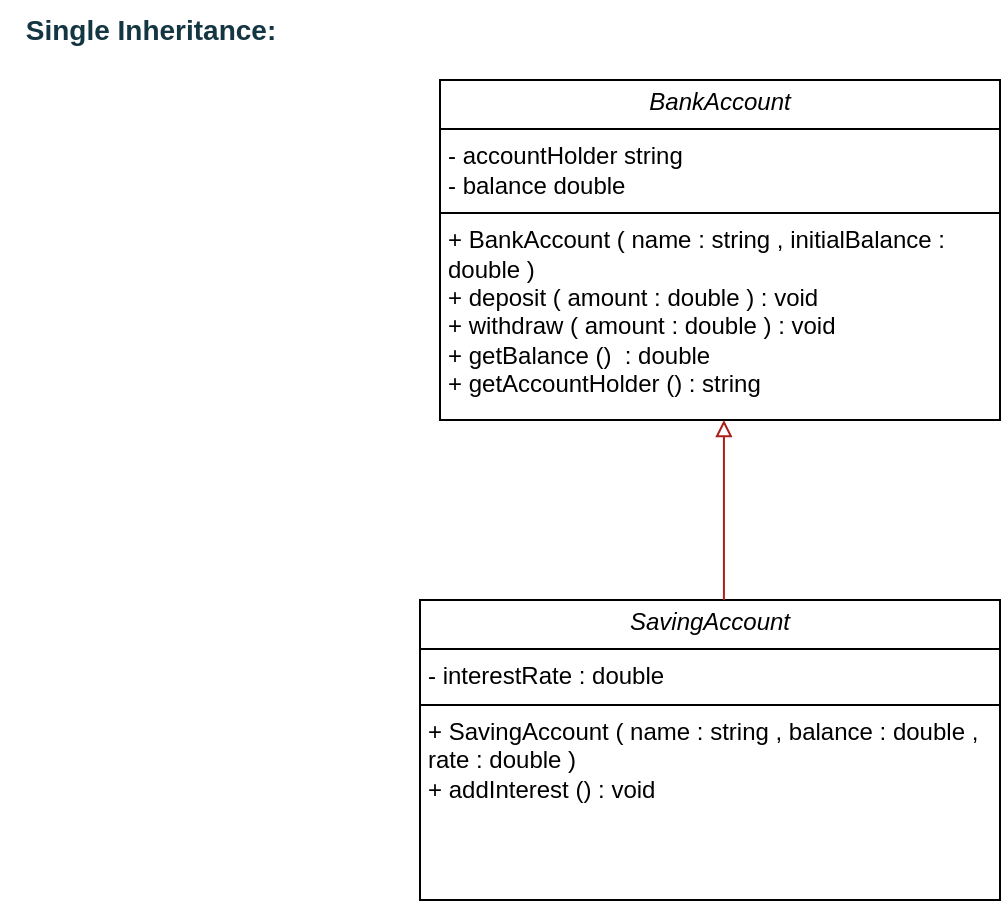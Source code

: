 <mxfile version="27.0.6" pages="9">
  <diagram id="KjkHirbFIEDPTgnKj8j9" name="Page-1">
    <mxGraphModel dx="1941" dy="507" grid="1" gridSize="10" guides="1" tooltips="1" connect="1" arrows="1" fold="1" page="1" pageScale="1" pageWidth="850" pageHeight="1100" math="0" shadow="0">
      <root>
        <mxCell id="0" />
        <mxCell id="1" parent="0" />
        <mxCell id="YxfRR7jcEoTDqvCfrqQR-1" value="&lt;p style=&quot;margin:0px;margin-top:4px;text-align:center;&quot;&gt;&lt;i&gt;BankAccount&lt;/i&gt;&lt;/p&gt;&lt;hr size=&quot;1&quot; style=&quot;border-style:solid;&quot;&gt;&lt;p style=&quot;margin:0px;margin-left:4px;&quot;&gt;- accountHolder string&lt;br&gt;- balance double&lt;/p&gt;&lt;hr size=&quot;1&quot; style=&quot;border-style:solid;&quot;&gt;&lt;p style=&quot;margin:0px;margin-left:4px;&quot;&gt;+ BankAccount ( name : string , initialBalance : double )&lt;br&gt;+ deposit ( amount : double ) : void&lt;/p&gt;&lt;p style=&quot;margin:0px;margin-left:4px;&quot;&gt;+ withdraw ( amount : double ) : void&lt;/p&gt;&lt;p style=&quot;margin:0px;margin-left:4px;&quot;&gt;+ getBalance ()&amp;nbsp; : double&lt;/p&gt;&lt;p style=&quot;margin:0px;margin-left:4px;&quot;&gt;+ getAccountHolder () : string&lt;/p&gt;" style="verticalAlign=top;align=left;overflow=fill;html=1;whiteSpace=wrap;labelBackgroundColor=none;" parent="1" vertex="1">
          <mxGeometry x="50" y="90" width="280" height="170" as="geometry" />
        </mxCell>
        <mxCell id="YxfRR7jcEoTDqvCfrqQR-2" value="&lt;p style=&quot;margin:0px;margin-top:4px;text-align:center;&quot;&gt;&lt;i&gt;SavingAccount&lt;/i&gt;&lt;/p&gt;&lt;hr size=&quot;1&quot; style=&quot;border-style:solid;&quot;&gt;&lt;p style=&quot;margin:0px;margin-left:4px;&quot;&gt;- interestRate : double&lt;br&gt;&lt;/p&gt;&lt;hr size=&quot;1&quot; style=&quot;border-style:solid;&quot;&gt;&lt;p style=&quot;margin:0px;margin-left:4px;&quot;&gt;+ SavingAccount ( name : string , balance : double , rate : double )&lt;br&gt;+ addInterest () : void&lt;/p&gt;" style="verticalAlign=top;align=left;overflow=fill;html=1;whiteSpace=wrap;labelBackgroundColor=none;" parent="1" vertex="1">
          <mxGeometry x="40" y="350" width="290" height="150" as="geometry" />
        </mxCell>
        <mxCell id="YxfRR7jcEoTDqvCfrqQR-3" value="" style="endArrow=block;html=1;rounded=0;strokeColor=#A8201A;fontColor=default;fillColor=#FAE5C7;exitX=0.524;exitY=0;exitDx=0;exitDy=0;endFill=0;labelBackgroundColor=none;exitPerimeter=0;entryX=0.507;entryY=1;entryDx=0;entryDy=0;entryPerimeter=0;" parent="1" source="YxfRR7jcEoTDqvCfrqQR-2" target="YxfRR7jcEoTDqvCfrqQR-1" edge="1">
          <mxGeometry width="50" height="50" relative="1" as="geometry">
            <mxPoint x="380" y="290" as="sourcePoint" />
            <mxPoint x="200" y="270" as="targetPoint" />
          </mxGeometry>
        </mxCell>
        <mxCell id="tOZE4csYvEOCUS8Jt2rD-1" value="&lt;b&gt;&lt;font style=&quot;font-size: 14px;&quot;&gt;Single Inheritance:&lt;/font&gt;&lt;/b&gt;" style="text;html=1;align=center;verticalAlign=middle;resizable=0;points=[];autosize=1;strokeColor=none;fillColor=none;fontColor=#143642;" parent="1" vertex="1">
          <mxGeometry x="-170" y="50" width="150" height="30" as="geometry" />
        </mxCell>
      </root>
    </mxGraphModel>
  </diagram>
  <diagram name="Page-2" id="kKaelRJLcwmT8o-Ev4Q6">
    <mxGraphModel dx="1091" dy="507" grid="1" gridSize="10" guides="1" tooltips="1" connect="1" arrows="1" fold="1" page="1" pageScale="1" pageWidth="850" pageHeight="1100" math="0" shadow="0">
      <root>
        <mxCell id="0" />
        <mxCell id="1" parent="0" />
        <mxCell id="cnUWh9tBgnbFoNgY1ylO-4" value="SmartPhone" style="swimlane;whiteSpace=wrap;html=1;" parent="1" vertex="1">
          <mxGeometry x="330" y="270" width="200" height="90" as="geometry">
            <mxRectangle x="330" y="270" width="110" height="30" as="alternateBounds" />
          </mxGeometry>
        </mxCell>
        <mxCell id="cnUWh9tBgnbFoNgY1ylO-5" value="+makeCall (): void&lt;div&gt;+sendText (): void&lt;/div&gt;" style="text;html=1;align=left;verticalAlign=middle;resizable=0;points=[];autosize=1;strokeColor=none;fillColor=none;" parent="cnUWh9tBgnbFoNgY1ylO-4" vertex="1">
          <mxGeometry x="10" y="30" width="120" height="40" as="geometry" />
        </mxCell>
        <mxCell id="cnUWh9tBgnbFoNgY1ylO-6" value="Camera" style="swimlane;whiteSpace=wrap;html=1;" parent="1" vertex="1">
          <mxGeometry x="80" y="70" width="200" height="100" as="geometry" />
        </mxCell>
        <mxCell id="cnUWh9tBgnbFoNgY1ylO-7" value="+ capturePhoto (): void&lt;div&gt;+recordVideo (): void&lt;/div&gt;" style="text;html=1;align=left;verticalAlign=middle;resizable=0;points=[];autosize=1;strokeColor=none;fillColor=none;" parent="cnUWh9tBgnbFoNgY1ylO-6" vertex="1">
          <mxGeometry x="10" y="30" width="150" height="40" as="geometry" />
        </mxCell>
        <mxCell id="cnUWh9tBgnbFoNgY1ylO-8" value="MusicPlayer" style="swimlane;whiteSpace=wrap;html=1;" parent="1" vertex="1">
          <mxGeometry x="560" y="70" width="200" height="100" as="geometry" />
        </mxCell>
        <mxCell id="cnUWh9tBgnbFoNgY1ylO-9" value="&lt;div style=&quot;&quot;&gt;&lt;span style=&quot;background-color: transparent; color: light-dark(rgb(0, 0, 0), rgb(255, 255, 255));&quot;&gt;+playMusic (): void&lt;/span&gt;&lt;/div&gt;&lt;div&gt;+pauseMusic (): void&lt;/div&gt;" style="text;html=1;align=left;verticalAlign=middle;resizable=0;points=[];autosize=1;strokeColor=none;fillColor=none;" parent="cnUWh9tBgnbFoNgY1ylO-8" vertex="1">
          <mxGeometry x="15" y="30" width="130" height="40" as="geometry" />
        </mxCell>
        <mxCell id="cnUWh9tBgnbFoNgY1ylO-10" value="" style="endArrow=none;html=1;rounded=0;exitX=0.5;exitY=0;exitDx=0;exitDy=0;" parent="1" source="cnUWh9tBgnbFoNgY1ylO-4" edge="1">
          <mxGeometry width="50" height="50" relative="1" as="geometry">
            <mxPoint x="400" y="270" as="sourcePoint" />
            <mxPoint x="430" y="210" as="targetPoint" />
            <Array as="points">
              <mxPoint x="430" y="240" />
            </Array>
          </mxGeometry>
        </mxCell>
        <mxCell id="cnUWh9tBgnbFoNgY1ylO-11" value="" style="endArrow=block;html=1;rounded=0;endFill=0;" parent="1" edge="1">
          <mxGeometry width="50" height="50" relative="1" as="geometry">
            <mxPoint x="430" y="210" as="sourcePoint" />
            <mxPoint x="170" y="170" as="targetPoint" />
            <Array as="points">
              <mxPoint x="170" y="210" />
            </Array>
          </mxGeometry>
        </mxCell>
        <mxCell id="cnUWh9tBgnbFoNgY1ylO-12" value="" style="endArrow=block;html=1;rounded=0;endFill=0;" parent="1" edge="1">
          <mxGeometry width="50" height="50" relative="1" as="geometry">
            <mxPoint x="430" y="210" as="sourcePoint" />
            <mxPoint x="690" y="170" as="targetPoint" />
            <Array as="points">
              <mxPoint x="690" y="210" />
            </Array>
          </mxGeometry>
        </mxCell>
        <mxCell id="zunLCf3GKA6WYhY1S1Wb-1" value="&lt;b&gt;&lt;font style=&quot;font-size: 14px;&quot;&gt;Multiple Inheritance:&lt;/font&gt;&lt;/b&gt;" style="text;html=1;align=center;verticalAlign=middle;resizable=0;points=[];autosize=1;strokeColor=none;fillColor=none;fontColor=#143642;" parent="1" vertex="1">
          <mxGeometry x="300" y="8" width="160" height="30" as="geometry" />
        </mxCell>
      </root>
    </mxGraphModel>
  </diagram>
  <diagram id="6KG-jnkr9id4psRK1VR2" name="Page-3">
    <mxGraphModel dx="1941" dy="507" grid="1" gridSize="10" guides="1" tooltips="1" connect="1" arrows="1" fold="1" page="1" pageScale="1" pageWidth="850" pageHeight="1100" math="0" shadow="0">
      <root>
        <mxCell id="0" />
        <mxCell id="1" parent="0" />
        <mxCell id="ZsiHXn_Cfc5apSq85Bcy-1" value="Vechile" style="swimlane;whiteSpace=wrap;html=1;" parent="1" vertex="1">
          <mxGeometry x="340" y="40" width="200" height="90" as="geometry" />
        </mxCell>
        <mxCell id="ZsiHXn_Cfc5apSq85Bcy-6" value="&lt;font style=&quot;font-size: 13px;&quot;&gt;+startEngine ():void&lt;/font&gt;&lt;div&gt;&lt;font style=&quot;font-size: 13px;&quot;&gt;+stopEngine ():void&lt;/font&gt;&lt;/div&gt;" style="text;html=1;align=left;verticalAlign=middle;resizable=0;points=[];autosize=1;strokeColor=none;fillColor=none;" parent="ZsiHXn_Cfc5apSq85Bcy-1" vertex="1">
          <mxGeometry x="5" y="30" width="140" height="40" as="geometry" />
        </mxCell>
        <mxCell id="ZsiHXn_Cfc5apSq85Bcy-2" value="ElectricalCar" style="swimlane;whiteSpace=wrap;html=1;" parent="1" vertex="1">
          <mxGeometry x="340" y="320" width="200" height="90" as="geometry" />
        </mxCell>
        <mxCell id="ZsiHXn_Cfc5apSq85Bcy-8" value="&lt;font style=&quot;font-size: 13px;&quot;&gt;+chargeBattery ():void&lt;/font&gt;&lt;div&gt;&lt;font style=&quot;font-size: 13px;&quot;&gt;+showBatteryStatus ():void&lt;/font&gt;&lt;/div&gt;" style="text;html=1;align=left;verticalAlign=middle;resizable=0;points=[];autosize=1;strokeColor=none;fillColor=none;" parent="ZsiHXn_Cfc5apSq85Bcy-2" vertex="1">
          <mxGeometry x="5" y="30" width="180" height="40" as="geometry" />
        </mxCell>
        <mxCell id="ZsiHXn_Cfc5apSq85Bcy-4" value="Car" style="swimlane;whiteSpace=wrap;html=1;startSize=20;" parent="1" vertex="1">
          <mxGeometry x="340" y="180" width="200" height="90" as="geometry" />
        </mxCell>
        <mxCell id="ZsiHXn_Cfc5apSq85Bcy-5" value="&lt;font style=&quot;font-size: 13px;&quot;&gt;+drive ():void&lt;/font&gt;&lt;div&gt;&lt;font style=&quot;font-size: 13px;&quot;&gt;+honk ():void&lt;/font&gt;&lt;/div&gt;" style="text;html=1;align=left;verticalAlign=middle;resizable=0;points=[];autosize=1;strokeColor=none;fillColor=none;" parent="ZsiHXn_Cfc5apSq85Bcy-4" vertex="1">
          <mxGeometry x="5" y="30" width="100" height="40" as="geometry" />
        </mxCell>
        <mxCell id="ZsiHXn_Cfc5apSq85Bcy-11" value="" style="endArrow=block;html=1;rounded=0;exitX=0.5;exitY=0;exitDx=0;exitDy=0;entryX=0.5;entryY=1;entryDx=0;entryDy=0;endFill=0;" parent="1" source="ZsiHXn_Cfc5apSq85Bcy-2" target="ZsiHXn_Cfc5apSq85Bcy-4" edge="1">
          <mxGeometry width="50" height="50" relative="1" as="geometry">
            <mxPoint x="410" y="340" as="sourcePoint" />
            <mxPoint x="460" y="290" as="targetPoint" />
          </mxGeometry>
        </mxCell>
        <mxCell id="ZsiHXn_Cfc5apSq85Bcy-14" value="" style="endArrow=block;html=1;rounded=0;exitX=0.5;exitY=0;exitDx=0;exitDy=0;endFill=0;" parent="1" source="ZsiHXn_Cfc5apSq85Bcy-4" edge="1">
          <mxGeometry width="50" height="50" relative="1" as="geometry">
            <mxPoint x="370" y="180" as="sourcePoint" />
            <mxPoint x="440" y="130" as="targetPoint" />
          </mxGeometry>
        </mxCell>
        <mxCell id="Y_kocBKOw_MkwYVZSAy0-1" value="&lt;b&gt;&lt;u&gt;&lt;font style=&quot;font-size: 14px;&quot;&gt;Multilevel Inheritance:&amp;nbsp;&lt;/font&gt;&lt;/u&gt;&lt;/b&gt;" style="text;html=1;align=center;verticalAlign=middle;resizable=0;points=[];autosize=1;strokeColor=none;fillColor=none;fontColor=#143642;" parent="1" vertex="1">
          <mxGeometry x="-15" y="48" width="170" height="30" as="geometry" />
        </mxCell>
      </root>
    </mxGraphModel>
  </diagram>
  <diagram id="FArO-y2u-UMYQfm36dqh" name="Page-4">
    <mxGraphModel dx="1941" dy="507" grid="1" gridSize="10" guides="1" tooltips="1" connect="1" arrows="1" fold="1" page="1" pageScale="1" pageWidth="850" pageHeight="1100" math="0" shadow="0">
      <root>
        <mxCell id="0" />
        <mxCell id="1" parent="0" />
        <mxCell id="_ETKfFwVJ1iEkxtEFsS5-1" value="Vehicle" style="swimlane;whiteSpace=wrap;html=1;labelBackgroundColor=none;" parent="1" vertex="1">
          <mxGeometry x="310" y="80" width="240" height="60" as="geometry" />
        </mxCell>
        <mxCell id="_ETKfFwVJ1iEkxtEFsS5-9" value="+ startEngine ():void" style="text;html=1;align=left;verticalAlign=middle;resizable=0;points=[];autosize=1;strokeColor=none;fillColor=none;labelBackgroundColor=none;fontColor=#1D3557;" parent="_ETKfFwVJ1iEkxtEFsS5-1" vertex="1">
          <mxGeometry x="10" y="30" width="130" height="30" as="geometry" />
        </mxCell>
        <mxCell id="_ETKfFwVJ1iEkxtEFsS5-2" value="Car" style="swimlane;whiteSpace=wrap;html=1;labelBackgroundColor=none;" parent="1" vertex="1">
          <mxGeometry x="30" y="250" width="220" height="70" as="geometry" />
        </mxCell>
        <mxCell id="_ETKfFwVJ1iEkxtEFsS5-3" value="Bike" style="swimlane;whiteSpace=wrap;html=1;labelBackgroundColor=none;" parent="1" vertex="1">
          <mxGeometry x="290" y="250" width="270" height="70" as="geometry" />
        </mxCell>
        <mxCell id="_ETKfFwVJ1iEkxtEFsS5-11" value="+ kickStart (): void" style="text;html=1;align=left;verticalAlign=middle;resizable=0;points=[];autosize=1;strokeColor=none;fillColor=none;labelBackgroundColor=none;fontColor=#1D3557;" parent="_ETKfFwVJ1iEkxtEFsS5-3" vertex="1">
          <mxGeometry x="10" y="28" width="120" height="30" as="geometry" />
        </mxCell>
        <mxCell id="_ETKfFwVJ1iEkxtEFsS5-5" value="Truck" style="swimlane;whiteSpace=wrap;html=1;labelBackgroundColor=none;" parent="1" vertex="1">
          <mxGeometry x="600" y="250" width="240" height="70" as="geometry" />
        </mxCell>
        <mxCell id="_ETKfFwVJ1iEkxtEFsS5-12" value="+ loadCargo (): void" style="text;html=1;align=left;verticalAlign=middle;resizable=0;points=[];autosize=1;strokeColor=none;fillColor=none;labelBackgroundColor=none;fontColor=#1D3557;" parent="_ETKfFwVJ1iEkxtEFsS5-5" vertex="1">
          <mxGeometry y="28" width="130" height="30" as="geometry" />
        </mxCell>
        <mxCell id="_ETKfFwVJ1iEkxtEFsS5-6" value="" style="endArrow=block;html=1;rounded=0;exitX=0.426;exitY=-0.013;exitDx=0;exitDy=0;exitPerimeter=0;endFill=0;labelBackgroundColor=none;strokeColor=#457B9D;fontColor=default;" parent="1" edge="1">
          <mxGeometry width="50" height="50" relative="1" as="geometry">
            <mxPoint x="437.51" y="249.09" as="sourcePoint" />
            <mxPoint x="438" y="140" as="targetPoint" />
          </mxGeometry>
        </mxCell>
        <mxCell id="_ETKfFwVJ1iEkxtEFsS5-8" value="" style="endArrow=none;html=1;rounded=0;entryX=0.555;entryY=-0.029;entryDx=0;entryDy=0;entryPerimeter=0;labelBackgroundColor=none;strokeColor=#457B9D;fontColor=default;" parent="1" target="_ETKfFwVJ1iEkxtEFsS5-5" edge="1">
          <mxGeometry width="50" height="50" relative="1" as="geometry">
            <mxPoint x="130" y="240" as="sourcePoint" />
            <mxPoint x="180" y="190" as="targetPoint" />
            <Array as="points">
              <mxPoint x="130" y="190" />
              <mxPoint x="733" y="190" />
            </Array>
          </mxGeometry>
        </mxCell>
        <mxCell id="_ETKfFwVJ1iEkxtEFsS5-10" value="+ openTrunk (): void" style="text;html=1;align=left;verticalAlign=middle;resizable=0;points=[];autosize=1;strokeColor=none;fillColor=none;labelBackgroundColor=none;fontColor=#1D3557;" parent="1" vertex="1">
          <mxGeometry x="45" y="278" width="130" height="30" as="geometry" />
        </mxCell>
        <mxCell id="0VrecfFgM0dVjr4eiG4d-1" value="&lt;font style=&quot;font-size: 14px;&quot;&gt;&lt;b&gt;Hierarchical Inheritance:&lt;/b&gt;&lt;/font&gt;" style="text;html=1;align=center;verticalAlign=middle;resizable=0;points=[];autosize=1;strokeColor=none;fillColor=none;fontColor=#143642;" parent="1" vertex="1">
          <mxGeometry x="-25" y="28" width="190" height="30" as="geometry" />
        </mxCell>
      </root>
    </mxGraphModel>
  </diagram>
  <diagram id="OkTeCSHGCs6Y79JCnjik" name="Page-5">
    <mxGraphModel dx="1941" dy="507" grid="1" gridSize="10" guides="1" tooltips="1" connect="1" arrows="1" fold="1" page="1" pageScale="1" pageWidth="850" pageHeight="1100" math="0" shadow="0">
      <root>
        <mxCell id="0" />
        <mxCell id="1" parent="0" />
        <mxCell id="eA15q_al9S9eprS0hQ-M-1" value="Person" style="swimlane;whiteSpace=wrap;html=1;fillStyle=auto;" parent="1" vertex="1">
          <mxGeometry x="305" y="80" width="240" height="90" as="geometry" />
        </mxCell>
        <mxCell id="Ze3KVwYJ3gcsEojt9Sck-2" value="+ showidentity (): void" style="text;html=1;align=left;verticalAlign=middle;resizable=0;points=[];autosize=1;strokeColor=none;fillColor=none;fontColor=#1D3557;" parent="eA15q_al9S9eprS0hQ-M-1" vertex="1">
          <mxGeometry x="13" y="40" width="140" height="30" as="geometry" />
        </mxCell>
        <mxCell id="eA15q_al9S9eprS0hQ-M-2" value="Teacher" style="swimlane;whiteSpace=wrap;html=1;" parent="1" vertex="1">
          <mxGeometry x="20" y="250" width="230" height="70" as="geometry" />
        </mxCell>
        <mxCell id="Ze3KVwYJ3gcsEojt9Sck-5" value="+ teach (): void" style="text;html=1;align=left;verticalAlign=middle;resizable=0;points=[];autosize=1;strokeColor=none;fillColor=none;fontColor=#1D3557;" parent="eA15q_al9S9eprS0hQ-M-2" vertex="1">
          <mxGeometry x="20" y="25" width="100" height="30" as="geometry" />
        </mxCell>
        <mxCell id="eA15q_al9S9eprS0hQ-M-3" value="Student" style="swimlane;whiteSpace=wrap;html=1;" parent="1" vertex="1">
          <mxGeometry x="600" y="250" width="220" height="80" as="geometry" />
        </mxCell>
        <mxCell id="Ze3KVwYJ3gcsEojt9Sck-3" value="+ study (): void" style="text;html=1;align=left;verticalAlign=middle;resizable=0;points=[];autosize=1;strokeColor=none;fillColor=none;fontColor=#1D3557;" parent="eA15q_al9S9eprS0hQ-M-3" vertex="1">
          <mxGeometry x="10" y="40" width="100" height="30" as="geometry" />
        </mxCell>
        <mxCell id="Z4n2KcMCo_JqOV5skKGU-6" value="" style="endArrow=block;html=1;rounded=0;strokeColor=#457B9D;fontColor=#1D3557;fillColor=#A8DADC;endFill=0;" parent="eA15q_al9S9eprS0hQ-M-3" edge="1">
          <mxGeometry width="50" height="50" relative="1" as="geometry">
            <mxPoint x="60" y="110" as="sourcePoint" />
            <mxPoint x="130" y="80" as="targetPoint" />
            <Array as="points">
              <mxPoint x="130" y="110" />
            </Array>
          </mxGeometry>
        </mxCell>
        <mxCell id="eA15q_al9S9eprS0hQ-M-4" value="TeachingAssistant" style="swimlane;whiteSpace=wrap;html=1;" parent="1" vertex="1">
          <mxGeometry x="290" y="390" width="250" height="90" as="geometry" />
        </mxCell>
        <mxCell id="Ze3KVwYJ3gcsEojt9Sck-4" value="+ assist (): void" style="text;html=1;align=left;verticalAlign=middle;resizable=0;points=[];autosize=1;strokeColor=none;fillColor=none;fontColor=#1D3557;" parent="eA15q_al9S9eprS0hQ-M-4" vertex="1">
          <mxGeometry x="30" y="40" width="100" height="30" as="geometry" />
        </mxCell>
        <mxCell id="Ze3KVwYJ3gcsEojt9Sck-6" value="" style="endArrow=none;html=1;rounded=0;strokeColor=#457B9D;fontColor=#1D3557;fillColor=#A8DADC;exitX=0.413;exitY=0.057;exitDx=0;exitDy=0;exitPerimeter=0;" parent="1" source="eA15q_al9S9eprS0hQ-M-2" edge="1">
          <mxGeometry width="50" height="50" relative="1" as="geometry">
            <mxPoint x="110" y="220" as="sourcePoint" />
            <mxPoint x="420" y="200" as="targetPoint" />
            <Array as="points">
              <mxPoint x="115" y="210" />
              <mxPoint x="120" y="200" />
              <mxPoint x="130" y="200" />
              <mxPoint x="170" y="200" />
              <mxPoint x="210" y="200" />
              <mxPoint x="300" y="200" />
              <mxPoint x="370" y="200" />
            </Array>
          </mxGeometry>
        </mxCell>
        <mxCell id="Ze3KVwYJ3gcsEojt9Sck-7" value="" style="endArrow=none;html=1;rounded=0;strokeColor=#457B9D;fontColor=#1D3557;fillColor=#A8DADC;" parent="1" edge="1">
          <mxGeometry width="50" height="50" relative="1" as="geometry">
            <mxPoint x="735" y="250" as="sourcePoint" />
            <mxPoint x="350" y="200" as="targetPoint" />
            <Array as="points">
              <mxPoint x="735" y="200" />
              <mxPoint x="545" y="200" />
            </Array>
          </mxGeometry>
        </mxCell>
        <mxCell id="Z4n2KcMCo_JqOV5skKGU-1" value="" style="endArrow=block;html=1;rounded=0;strokeColor=#457B9D;fontColor=#1D3557;fillColor=#A8DADC;endFill=0;" parent="1" edge="1">
          <mxGeometry width="50" height="50" relative="1" as="geometry">
            <mxPoint x="420" y="200" as="sourcePoint" />
            <mxPoint x="420" y="170" as="targetPoint" />
          </mxGeometry>
        </mxCell>
        <mxCell id="Z4n2KcMCo_JqOV5skKGU-2" value="" style="endArrow=none;html=1;rounded=0;strokeColor=#457B9D;fontColor=#1D3557;fillColor=#A8DADC;" parent="1" edge="1">
          <mxGeometry width="50" height="50" relative="1" as="geometry">
            <mxPoint x="730" y="360" as="sourcePoint" />
            <mxPoint x="100" y="360" as="targetPoint" />
            <Array as="points">
              <mxPoint x="420" y="360" />
            </Array>
          </mxGeometry>
        </mxCell>
        <mxCell id="Z4n2KcMCo_JqOV5skKGU-5" value="" style="endArrow=block;html=1;rounded=0;strokeColor=#457B9D;fontColor=#1D3557;fillColor=#A8DADC;endFill=0;" parent="1" edge="1">
          <mxGeometry width="50" height="50" relative="1" as="geometry">
            <mxPoint x="100" y="360" as="sourcePoint" />
            <mxPoint x="100" y="320" as="targetPoint" />
          </mxGeometry>
        </mxCell>
        <mxCell id="Z4n2KcMCo_JqOV5skKGU-7" value="" style="endArrow=none;html=1;rounded=0;strokeColor=#457B9D;fontColor=#1D3557;fillColor=#A8DADC;" parent="1" source="eA15q_al9S9eprS0hQ-M-4" edge="1">
          <mxGeometry width="50" height="50" relative="1" as="geometry">
            <mxPoint x="390" y="390" as="sourcePoint" />
            <mxPoint x="420" y="360" as="targetPoint" />
          </mxGeometry>
        </mxCell>
        <mxCell id="pTqX7DQr473u_m642EMm-1" value="&lt;font style=&quot;font-size: 14px;&quot;&gt;&lt;b&gt;Hybrid Inheritance:&lt;/b&gt;&lt;/font&gt;" style="text;html=1;align=center;verticalAlign=middle;resizable=0;points=[];autosize=1;strokeColor=none;fillColor=none;fontColor=#143642;" parent="1" vertex="1">
          <mxGeometry x="-15" y="68" width="150" height="30" as="geometry" />
        </mxCell>
      </root>
    </mxGraphModel>
  </diagram>
  <diagram id="XoAq7_YvDbrBwH-JTMtQ" name="Page-6">
    <mxGraphModel dx="1091" dy="507" grid="1" gridSize="10" guides="1" tooltips="1" connect="1" arrows="1" fold="1" page="1" pageScale="1" pageWidth="850" pageHeight="1100" math="0" shadow="0">
      <root>
        <mxCell id="0" />
        <mxCell id="1" parent="0" />
        <mxCell id="TUfCanfezpM9zRf7oV1t-5" value="&lt;p style=&quot;margin:0px;margin-top:4px;text-align:center;&quot;&gt;&lt;b&gt;Person&lt;/b&gt;&lt;/p&gt;&lt;hr size=&quot;1&quot; style=&quot;border-style:solid;&quot;&gt;&lt;p style=&quot;margin:0px;margin-left:4px;&quot;&gt;+ showIdentity () : void&lt;/p&gt;&lt;p style=&quot;margin:0px;margin-left:4px;&quot;&gt;&lt;br&gt;&lt;/p&gt;&lt;p style=&quot;margin:0px;margin-left:4px;&quot;&gt;&lt;br&gt;&lt;/p&gt;&lt;p style=&quot;margin:0px;margin-left:4px;&quot;&gt;&lt;br&gt;&lt;/p&gt;&lt;p style=&quot;margin:0px;margin-left:4px;&quot;&gt;&lt;br&gt;&lt;/p&gt;&lt;p style=&quot;margin:0px;margin-left:4px;&quot;&gt;&lt;br&gt;&lt;/p&gt;&lt;p style=&quot;margin:0px;margin-left:4px;&quot;&gt;&lt;br&gt;&lt;/p&gt;&lt;p style=&quot;margin:0px;margin-left:4px;&quot;&gt;&lt;br&gt;&lt;/p&gt;" style="verticalAlign=top;align=left;overflow=fill;html=1;whiteSpace=wrap;" parent="1" vertex="1">
          <mxGeometry x="360" y="70" width="190" height="60" as="geometry" />
        </mxCell>
        <mxCell id="TUfCanfezpM9zRf7oV1t-6" value="&lt;p style=&quot;margin:0px;margin-top:4px;text-align:center;&quot;&gt;&lt;b&gt;Teacher&lt;/b&gt;&lt;/p&gt;&lt;hr size=&quot;1&quot; style=&quot;border-style:solid;&quot;&gt;&lt;p style=&quot;margin:0px;margin-left:4px;&quot;&gt;+ teach () : void&lt;/p&gt;" style="verticalAlign=top;align=left;overflow=fill;html=1;whiteSpace=wrap;" parent="1" vertex="1">
          <mxGeometry x="110" y="240" width="190" height="60" as="geometry" />
        </mxCell>
        <mxCell id="TUfCanfezpM9zRf7oV1t-7" value="&lt;p style=&quot;margin:0px;margin-top:4px;text-align:center;&quot;&gt;&lt;b&gt;Student&lt;/b&gt;&lt;/p&gt;&lt;hr size=&quot;1&quot; style=&quot;border-style:solid;&quot;&gt;&lt;p style=&quot;margin:0px;margin-left:4px;&quot;&gt;+ study () : void&lt;/p&gt;" style="verticalAlign=top;align=left;overflow=fill;html=1;whiteSpace=wrap;" parent="1" vertex="1">
          <mxGeometry x="610" y="240" width="190" height="60" as="geometry" />
        </mxCell>
        <mxCell id="TUfCanfezpM9zRf7oV1t-8" value="&lt;p style=&quot;margin:0px;margin-top:4px;text-align:center;&quot;&gt;&lt;b&gt;TeachingAssistant&lt;/b&gt;&lt;/p&gt;&lt;hr size=&quot;1&quot; style=&quot;border-style:solid;&quot;&gt;&lt;p style=&quot;margin:0px;margin-left:4px;&quot;&gt;+ assist () : void&lt;/p&gt;&lt;p style=&quot;margin:0px;margin-left:4px;&quot;&gt;&lt;br&gt;&lt;/p&gt;" style="verticalAlign=top;align=left;overflow=fill;html=1;whiteSpace=wrap;" parent="1" vertex="1">
          <mxGeometry x="350" y="380" width="190" height="60" as="geometry" />
        </mxCell>
        <mxCell id="TUfCanfezpM9zRf7oV1t-9" value="" style="endArrow=block;html=1;rounded=0;entryX=0.184;entryY=1.017;entryDx=0;entryDy=0;entryPerimeter=0;exitX=0.689;exitY=0;exitDx=0;exitDy=0;exitPerimeter=0;endFill=0;" parent="1" source="TUfCanfezpM9zRf7oV1t-6" target="TUfCanfezpM9zRf7oV1t-5" edge="1">
          <mxGeometry width="50" height="50" relative="1" as="geometry">
            <mxPoint x="240" y="230" as="sourcePoint" />
            <mxPoint x="240" y="180" as="targetPoint" />
            <Array as="points">
              <mxPoint x="240" y="200" />
              <mxPoint x="395" y="200" />
            </Array>
          </mxGeometry>
        </mxCell>
        <mxCell id="TUfCanfezpM9zRf7oV1t-10" value="" style="endArrow=block;html=1;rounded=0;entryX=0.695;entryY=0.967;entryDx=0;entryDy=0;entryPerimeter=0;exitX=0.163;exitY=-0.017;exitDx=0;exitDy=0;exitPerimeter=0;endFill=0;" parent="1" source="TUfCanfezpM9zRf7oV1t-7" target="TUfCanfezpM9zRf7oV1t-5" edge="1">
          <mxGeometry width="50" height="50" relative="1" as="geometry">
            <mxPoint x="640" y="230" as="sourcePoint" />
            <mxPoint x="680" y="190" as="targetPoint" />
            <Array as="points">
              <mxPoint x="640" y="200" />
              <mxPoint x="490" y="200" />
            </Array>
          </mxGeometry>
        </mxCell>
        <mxCell id="TUfCanfezpM9zRf7oV1t-11" value="" style="endArrow=classic;html=1;rounded=0;entryX=0.626;entryY=1;entryDx=0;entryDy=0;entryPerimeter=0;" parent="1" target="TUfCanfezpM9zRf7oV1t-6" edge="1">
          <mxGeometry width="50" height="50" relative="1" as="geometry">
            <mxPoint x="350" y="390" as="sourcePoint" />
            <mxPoint x="400" y="340" as="targetPoint" />
            <Array as="points">
              <mxPoint x="350" y="340" />
              <mxPoint x="229" y="340" />
            </Array>
          </mxGeometry>
        </mxCell>
        <mxCell id="TUfCanfezpM9zRf7oV1t-12" value="" style="endArrow=classic;html=1;rounded=0;entryX=0.211;entryY=1;entryDx=0;entryDy=0;entryPerimeter=0;" parent="1" target="TUfCanfezpM9zRf7oV1t-7" edge="1">
          <mxGeometry width="50" height="50" relative="1" as="geometry">
            <mxPoint x="540" y="380" as="sourcePoint" />
            <mxPoint x="590" y="330" as="targetPoint" />
            <Array as="points">
              <mxPoint x="540" y="330" />
              <mxPoint x="650" y="330" />
            </Array>
          </mxGeometry>
        </mxCell>
        <mxCell id="TUfCanfezpM9zRf7oV1t-13" value="&lt;b&gt;&lt;font style=&quot;font-size: 14px;&quot;&gt;Diamond Problem&lt;/font&gt;&lt;/b&gt;" style="text;html=1;align=center;verticalAlign=middle;resizable=0;points=[];autosize=1;strokeColor=none;fillColor=none;" parent="1" vertex="1">
          <mxGeometry y="58" width="140" height="30" as="geometry" />
        </mxCell>
      </root>
    </mxGraphModel>
  </diagram>
  <diagram name="Page-7" id="4INel2eMpi7mZwhYjpO5">
    <mxGraphModel dx="2180" dy="507" grid="1" gridSize="10" guides="1" tooltips="1" connect="1" arrows="1" fold="1" page="1" pageScale="1" pageWidth="850" pageHeight="1100" math="0" shadow="0">
      <root>
        <mxCell id="BLEJK4et5WCu24RvAqOv-0" />
        <mxCell id="BLEJK4et5WCu24RvAqOv-1" parent="BLEJK4et5WCu24RvAqOv-0" />
        <mxCell id="BLEJK4et5WCu24RvAqOv-2" value="&lt;p style=&quot;margin:0px;margin-top:4px;text-align:center;&quot;&gt;&lt;b&gt;Person&lt;/b&gt;&lt;/p&gt;&lt;hr size=&quot;1&quot; style=&quot;border-style:solid;&quot;&gt;&lt;p style=&quot;margin:0px;margin-left:4px;&quot;&gt;+ showIdentity () : void&lt;/p&gt;&lt;p style=&quot;margin:0px;margin-left:4px;&quot;&gt;&lt;br&gt;&lt;/p&gt;&lt;p style=&quot;margin:0px;margin-left:4px;&quot;&gt;&lt;br&gt;&lt;/p&gt;&lt;p style=&quot;margin:0px;margin-left:4px;&quot;&gt;&lt;br&gt;&lt;/p&gt;&lt;p style=&quot;margin:0px;margin-left:4px;&quot;&gt;&lt;br&gt;&lt;/p&gt;&lt;p style=&quot;margin:0px;margin-left:4px;&quot;&gt;&lt;br&gt;&lt;/p&gt;&lt;p style=&quot;margin:0px;margin-left:4px;&quot;&gt;&lt;br&gt;&lt;/p&gt;&lt;p style=&quot;margin:0px;margin-left:4px;&quot;&gt;&lt;br&gt;&lt;/p&gt;" style="verticalAlign=top;align=left;overflow=fill;html=1;whiteSpace=wrap;" parent="BLEJK4et5WCu24RvAqOv-1" vertex="1">
          <mxGeometry x="360" y="70" width="190" height="60" as="geometry" />
        </mxCell>
        <mxCell id="BLEJK4et5WCu24RvAqOv-3" value="&lt;p style=&quot;margin:0px;margin-top:4px;text-align:center;&quot;&gt;&lt;b&gt;Teacher&lt;/b&gt;&lt;/p&gt;&lt;hr size=&quot;1&quot; style=&quot;border-style:solid;&quot;&gt;&lt;p style=&quot;margin:0px;margin-left:4px;&quot;&gt;+ teach () : void&lt;/p&gt;" style="verticalAlign=top;align=left;overflow=fill;html=1;whiteSpace=wrap;" parent="BLEJK4et5WCu24RvAqOv-1" vertex="1">
          <mxGeometry x="110" y="240" width="190" height="60" as="geometry" />
        </mxCell>
        <mxCell id="BLEJK4et5WCu24RvAqOv-4" value="&lt;p style=&quot;margin:0px;margin-top:4px;text-align:center;&quot;&gt;&lt;b&gt;Student&lt;/b&gt;&lt;/p&gt;&lt;hr size=&quot;1&quot; style=&quot;border-style:solid;&quot;&gt;&lt;p style=&quot;margin:0px;margin-left:4px;&quot;&gt;+ study () : void&lt;/p&gt;" style="verticalAlign=top;align=left;overflow=fill;html=1;whiteSpace=wrap;" parent="BLEJK4et5WCu24RvAqOv-1" vertex="1">
          <mxGeometry x="610" y="240" width="190" height="60" as="geometry" />
        </mxCell>
        <mxCell id="BLEJK4et5WCu24RvAqOv-5" value="&lt;p style=&quot;margin:0px;margin-top:4px;text-align:center;&quot;&gt;&lt;b&gt;TeachingAssistant&lt;/b&gt;&lt;/p&gt;&lt;hr size=&quot;1&quot; style=&quot;border-style:solid;&quot;&gt;&lt;p style=&quot;margin:0px;margin-left:4px;&quot;&gt;+ assist () : void&lt;/p&gt;&lt;p style=&quot;margin:0px;margin-left:4px;&quot;&gt;&lt;br&gt;&lt;/p&gt;" style="verticalAlign=top;align=left;overflow=fill;html=1;whiteSpace=wrap;" parent="BLEJK4et5WCu24RvAqOv-1" vertex="1">
          <mxGeometry x="350" y="380" width="190" height="60" as="geometry" />
        </mxCell>
        <mxCell id="BLEJK4et5WCu24RvAqOv-6" value="" style="endArrow=block;html=1;rounded=0;entryX=0.184;entryY=1.017;entryDx=0;entryDy=0;entryPerimeter=0;exitX=0.689;exitY=0;exitDx=0;exitDy=0;exitPerimeter=0;endFill=0;" parent="BLEJK4et5WCu24RvAqOv-1" source="BLEJK4et5WCu24RvAqOv-3" target="BLEJK4et5WCu24RvAqOv-2" edge="1">
          <mxGeometry width="50" height="50" relative="1" as="geometry">
            <mxPoint x="240" y="230" as="sourcePoint" />
            <mxPoint x="240" y="180" as="targetPoint" />
            <Array as="points">
              <mxPoint x="240" y="200" />
              <mxPoint x="395" y="200" />
            </Array>
          </mxGeometry>
        </mxCell>
        <mxCell id="BLEJK4et5WCu24RvAqOv-7" value="" style="endArrow=block;html=1;rounded=0;entryX=0.695;entryY=0.967;entryDx=0;entryDy=0;entryPerimeter=0;exitX=0.163;exitY=-0.017;exitDx=0;exitDy=0;exitPerimeter=0;endFill=0;" parent="BLEJK4et5WCu24RvAqOv-1" source="BLEJK4et5WCu24RvAqOv-4" target="BLEJK4et5WCu24RvAqOv-2" edge="1">
          <mxGeometry width="50" height="50" relative="1" as="geometry">
            <mxPoint x="640" y="230" as="sourcePoint" />
            <mxPoint x="680" y="190" as="targetPoint" />
            <Array as="points">
              <mxPoint x="640" y="200" />
              <mxPoint x="490" y="200" />
            </Array>
          </mxGeometry>
        </mxCell>
        <mxCell id="BLEJK4et5WCu24RvAqOv-8" value="" style="endArrow=classic;html=1;rounded=0;entryX=0.626;entryY=1;entryDx=0;entryDy=0;entryPerimeter=0;" parent="BLEJK4et5WCu24RvAqOv-1" target="BLEJK4et5WCu24RvAqOv-3" edge="1">
          <mxGeometry width="50" height="50" relative="1" as="geometry">
            <mxPoint x="350" y="390" as="sourcePoint" />
            <mxPoint x="400" y="340" as="targetPoint" />
            <Array as="points">
              <mxPoint x="350" y="340" />
              <mxPoint x="229" y="340" />
            </Array>
          </mxGeometry>
        </mxCell>
        <mxCell id="BLEJK4et5WCu24RvAqOv-9" value="" style="endArrow=classic;html=1;rounded=0;entryX=0.211;entryY=1;entryDx=0;entryDy=0;entryPerimeter=0;" parent="BLEJK4et5WCu24RvAqOv-1" target="BLEJK4et5WCu24RvAqOv-4" edge="1">
          <mxGeometry width="50" height="50" relative="1" as="geometry">
            <mxPoint x="540" y="380" as="sourcePoint" />
            <mxPoint x="590" y="330" as="targetPoint" />
            <Array as="points">
              <mxPoint x="540" y="330" />
              <mxPoint x="650" y="330" />
            </Array>
          </mxGeometry>
        </mxCell>
        <mxCell id="BLEJK4et5WCu24RvAqOv-10" value="&lt;span style=&quot;font-size: 14px;&quot;&gt;&lt;b&gt;Virtual Inheritance&lt;/b&gt;&lt;/span&gt;" style="text;html=1;align=center;verticalAlign=middle;resizable=0;points=[];autosize=1;strokeColor=none;fillColor=none;" parent="BLEJK4et5WCu24RvAqOv-1" vertex="1">
          <mxGeometry x="-5" y="58" width="150" height="30" as="geometry" />
        </mxCell>
        <mxCell id="X6CQEnRe9nrMy066Q1p_-0" value="&amp;lt;&amp;lt;virtual&amp;gt;&amp;gt;" style="text;html=1;align=center;verticalAlign=middle;resizable=0;points=[];autosize=1;strokeColor=none;fillColor=none;" parent="BLEJK4et5WCu24RvAqOv-1" vertex="1">
          <mxGeometry x="230" y="198" width="80" height="30" as="geometry" />
        </mxCell>
        <mxCell id="X6CQEnRe9nrMy066Q1p_-1" value="&amp;lt;&amp;lt;virtual&amp;gt;&amp;gt;" style="text;html=1;align=center;verticalAlign=middle;resizable=0;points=[];autosize=1;strokeColor=none;fillColor=none;" parent="BLEJK4et5WCu24RvAqOv-1" vertex="1">
          <mxGeometry x="565" y="198" width="80" height="30" as="geometry" />
        </mxCell>
      </root>
    </mxGraphModel>
  </diagram>
  <diagram id="GB-6J6SusZ9kpikBYCKN" name="Page-8">
    <mxGraphModel dx="1330" dy="507" grid="1" gridSize="10" guides="1" tooltips="1" connect="1" arrows="1" fold="1" page="1" pageScale="1" pageWidth="850" pageHeight="1100" math="0" shadow="0">
      <root>
        <mxCell id="0" />
        <mxCell id="1" parent="0" />
        <mxCell id="u8M9PBVHPGYXypdHLWed-1" value="&lt;b&gt;&lt;font style=&quot;font-size: 14px;&quot;&gt;Aggregation&lt;/font&gt;&lt;/b&gt;" style="text;html=1;align=center;verticalAlign=middle;resizable=0;points=[];autosize=1;strokeColor=none;fillColor=none;" parent="1" vertex="1">
          <mxGeometry x="35" y="68" width="110" height="30" as="geometry" />
        </mxCell>
        <mxCell id="u8M9PBVHPGYXypdHLWed-2" value="&lt;p style=&quot;margin:0px;margin-top:4px;text-align:center;&quot;&gt;&lt;b&gt;University&lt;/b&gt;&lt;/p&gt;&lt;hr size=&quot;1&quot; style=&quot;border-style:solid;&quot;&gt;&lt;p style=&quot;margin:0px;margin-left:4px;&quot;&gt;- uniName : string&lt;/p&gt;&lt;p style=&quot;margin:0px;margin-left:4px;&quot;&gt;- dept : Department&lt;/p&gt;&lt;hr size=&quot;1&quot; style=&quot;border-style:solid;&quot;&gt;&lt;p style=&quot;margin:0px;margin-left:4px;&quot;&gt;+ display () : void&lt;/p&gt;" style="verticalAlign=top;align=left;overflow=fill;html=1;whiteSpace=wrap;" parent="1" vertex="1">
          <mxGeometry x="330" y="130" width="280" height="110" as="geometry" />
        </mxCell>
        <mxCell id="u8M9PBVHPGYXypdHLWed-3" value="&lt;p style=&quot;margin:0px;margin-top:4px;text-align:center;&quot;&gt;&lt;b&gt;Department&lt;/b&gt;&lt;/p&gt;&lt;hr size=&quot;1&quot; style=&quot;border-style:solid;&quot;&gt;&lt;p style=&quot;margin:0px;margin-left:4px;&quot;&gt;- name : string&lt;/p&gt;&lt;hr size=&quot;1&quot; style=&quot;border-style:solid;&quot;&gt;&lt;p style=&quot;margin:0px;margin-left:4px;&quot;&gt;+ display : void()&lt;/p&gt;" style="verticalAlign=top;align=left;overflow=fill;html=1;whiteSpace=wrap;" parent="1" vertex="1">
          <mxGeometry x="320" y="360" width="300" height="100" as="geometry" />
        </mxCell>
        <mxCell id="u8M9PBVHPGYXypdHLWed-4" value="" style="endArrow=diamondThin;endFill=0;endSize=24;html=1;rounded=0;exitX=0.46;exitY=0;exitDx=0;exitDy=0;exitPerimeter=0;entryX=0.461;entryY=1.018;entryDx=0;entryDy=0;entryPerimeter=0;" parent="1" source="u8M9PBVHPGYXypdHLWed-3" target="u8M9PBVHPGYXypdHLWed-2" edge="1">
          <mxGeometry width="160" relative="1" as="geometry">
            <mxPoint x="460" y="330" as="sourcePoint" />
            <mxPoint x="470" y="250" as="targetPoint" />
          </mxGeometry>
        </mxCell>
      </root>
    </mxGraphModel>
  </diagram>
  <diagram name="Page-9" id="khQ1EY0kh4LZ2SaNvv8I">
    <mxGraphModel dx="1330" dy="507" grid="1" gridSize="10" guides="1" tooltips="1" connect="1" arrows="1" fold="1" page="1" pageScale="1" pageWidth="850" pageHeight="1100" math="0" shadow="0">
      <root>
        <mxCell id="RRrSy2qu_xtDZw9iOYIQ-0" />
        <mxCell id="RRrSy2qu_xtDZw9iOYIQ-1" parent="RRrSy2qu_xtDZw9iOYIQ-0" />
        <mxCell id="RRrSy2qu_xtDZw9iOYIQ-2" value="&lt;span style=&quot;font-size: 14px;&quot;&gt;&lt;b&gt;Composition&lt;/b&gt;&lt;/span&gt;" style="text;html=1;align=center;verticalAlign=middle;resizable=0;points=[];autosize=1;strokeColor=none;fillColor=none;" vertex="1" parent="RRrSy2qu_xtDZw9iOYIQ-1">
          <mxGeometry x="35" y="68" width="110" height="30" as="geometry" />
        </mxCell>
        <mxCell id="RRrSy2qu_xtDZw9iOYIQ-3" value="&lt;p style=&quot;margin:0px;margin-top:4px;text-align:center;&quot;&gt;&lt;b&gt;Car&lt;/b&gt;&lt;/p&gt;&lt;hr size=&quot;1&quot; style=&quot;border-style:solid;&quot;&gt;&lt;p style=&quot;margin:0px;margin-left:4px;&quot;&gt;- engine : Engine&lt;/p&gt;&lt;hr size=&quot;1&quot; style=&quot;border-style:solid;&quot;&gt;&lt;p style=&quot;margin:0px;margin-left:4px;&quot;&gt;+ startCar () : void&lt;/p&gt;&lt;p style=&quot;margin:0px;margin-left:4px;&quot;&gt;+ stopCar () : void&lt;/p&gt;" style="verticalAlign=top;align=left;overflow=fill;html=1;whiteSpace=wrap;" vertex="1" parent="RRrSy2qu_xtDZw9iOYIQ-1">
          <mxGeometry x="330" y="130" width="280" height="110" as="geometry" />
        </mxCell>
        <mxCell id="RRrSy2qu_xtDZw9iOYIQ-4" value="&lt;p style=&quot;margin:0px;margin-top:4px;text-align:center;&quot;&gt;&lt;b&gt;Engine&lt;/b&gt;&lt;/p&gt;&lt;hr size=&quot;1&quot; style=&quot;border-style:solid;&quot;&gt;&lt;p style=&quot;margin:0px;margin-left:4px;&quot;&gt;&lt;/p&gt;&lt;p style=&quot;margin:0px;margin-left:4px;&quot;&gt;+ start () : void&lt;/p&gt;&lt;p style=&quot;margin:0px;margin-left:4px;&quot;&gt;+ stop () : void&lt;/p&gt;" style="verticalAlign=top;align=left;overflow=fill;html=1;whiteSpace=wrap;" vertex="1" parent="RRrSy2qu_xtDZw9iOYIQ-1">
          <mxGeometry x="320" y="360" width="300" height="100" as="geometry" />
        </mxCell>
        <mxCell id="9GnYxxRNnOwEYs6V_iNV-0" value="" style="endArrow=diamondThin;endFill=1;endSize=24;html=1;rounded=0;exitX=0.5;exitY=0;exitDx=0;exitDy=0;entryX=0.5;entryY=1;entryDx=0;entryDy=0;" edge="1" parent="RRrSy2qu_xtDZw9iOYIQ-1" source="RRrSy2qu_xtDZw9iOYIQ-4" target="RRrSy2qu_xtDZw9iOYIQ-3">
          <mxGeometry width="160" relative="1" as="geometry">
            <mxPoint x="410" y="280" as="sourcePoint" />
            <mxPoint x="570" y="280" as="targetPoint" />
          </mxGeometry>
        </mxCell>
      </root>
    </mxGraphModel>
  </diagram>
</mxfile>
